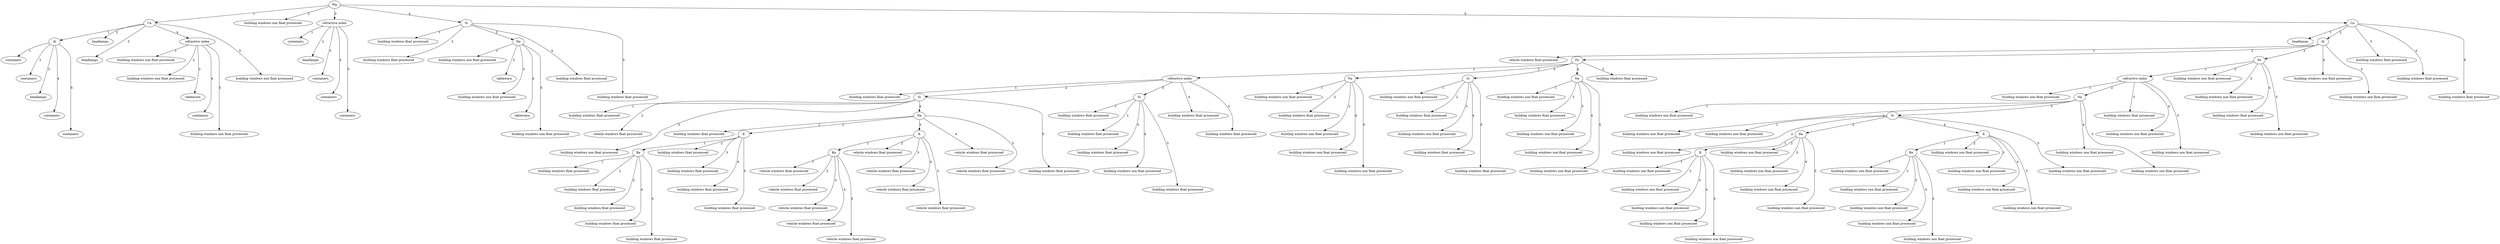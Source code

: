 digraph {
	graph [rank=LR];
	Mg	 [label=Mg];
	232	 [label=Ca];
	Mg -> 232	 [label=1];
	234	 [label="building windows non float processed"];
	Mg -> 234	 [label=2,
		minlen=1];
	246	 [label="refractive index"];
	Mg -> 246	 [label=3];
	268	 [label=Si];
	Mg -> 268	 [label=4];
	490	 [label=Ca];
	Mg -> 490	 [label=5];
	213	 [label=Al];
	232 -> 213	 [label=1];
	215	 [label=headlamps];
	232 -> 215	 [label=2,
		minlen=1];
	217	 [label=headlamps];
	232 -> 217	 [label=3,
		minlen=2];
	229	 [label="refractive index"];
	232 -> 229	 [label=4];
	231	 [label="building windows non float processed"];
	232 -> 231	 [label=5,
		minlen=3];
	204	 [label=containers];
	213 -> 204	 [label=1,
		minlen=1];
	206	 [label=containers];
	213 -> 206	 [label=2,
		minlen=2];
	208	 [label=headlamps];
	213 -> 208	 [label=3,
		minlen=3];
	210	 [label=containers];
	213 -> 210	 [label=4,
		minlen=4];
	212	 [label=containers];
	213 -> 212	 [label=5,
		minlen=5];
	220	 [label="building windows non float processed"];
	229 -> 220	 [label=1,
		minlen=1];
	222	 [label="building windows non float processed"];
	229 -> 222	 [label=2,
		minlen=2];
	224	 [label=tableware];
	229 -> 224	 [label=3,
		minlen=3];
	226	 [label=containers];
	229 -> 226	 [label=4,
		minlen=4];
	228	 [label="building windows non float processed"];
	229 -> 228	 [label=5,
		minlen=5];
	237	 [label=containers];
	246 -> 237	 [label=1,
		minlen=1];
	239	 [label=headlamps];
	246 -> 239	 [label=2,
		minlen=2];
	241	 [label=containers];
	246 -> 241	 [label=3,
		minlen=3];
	243	 [label=containers];
	246 -> 243	 [label=4,
		minlen=4];
	245	 [label=containers];
	246 -> 245	 [label=5,
		minlen=5];
	249	 [label="building windows float processed"];
	268 -> 249	 [label=1,
		minlen=1];
	251	 [label="building windows float processed"];
	268 -> 251	 [label=2,
		minlen=2];
	263	 [label=Na];
	268 -> 263	 [label=3];
	265	 [label="building windows float processed"];
	268 -> 265	 [label=4,
		minlen=3];
	267	 [label="building windows float processed"];
	268 -> 267	 [label=5,
		minlen=4];
	254	 [label="building windows non float processed"];
	263 -> 254	 [label=1,
		minlen=1];
	256	 [label=tableware];
	263 -> 256	 [label=2,
		minlen=2];
	258	 [label="building windows non float processed"];
	263 -> 258	 [label=3,
		minlen=3];
	260	 [label=tableware];
	263 -> 260	 [label=4,
		minlen=4];
	262	 [label="building windows non float processed"];
	263 -> 262	 [label=5,
		minlen=5];
	271	 [label=headlamps];
	490 -> 271	 [label=1,
		minlen=1];
	483	 [label=Al];
	490 -> 483	 [label=2];
	485	 [label="building windows float processed"];
	490 -> 485	 [label=3,
		minlen=2];
	487	 [label="building windows float processed"];
	490 -> 487	 [label=4,
		minlen=3];
	489	 [label="building windows float processed"];
	490 -> 489	 [label=5,
		minlen=4];
	274	 [label="vehicle windows float processed"];
	483 -> 274	 [label=1,
		minlen=1];
	396	 [label=Fe];
	483 -> 396	 [label=2];
	478	 [label=Fe];
	483 -> 478	 [label=3];
	480	 [label="building windows non float processed"];
	483 -> 480	 [label=4,
		minlen=2];
	482	 [label="building windows non float processed"];
	483 -> 482	 [label=5,
		minlen=3];
	357	 [label="refractive index"];
	396 -> 357	 [label=1];
	369	 [label=Na];
	396 -> 369	 [label=2];
	381	 [label=Si];
	396 -> 381	 [label=3];
	393	 [label=Na];
	396 -> 393	 [label=4];
	395	 [label="building windows float processed"];
	396 -> 395	 [label=5,
		minlen=1];
	278	 [label="building windows float processed"];
	357 -> 278	 [label=1,
		minlen=1];
	340	 [label=Si];
	357 -> 340	 [label=2];
	352	 [label=Si];
	357 -> 352	 [label=3];
	354	 [label="building windows float processed"];
	357 -> 354	 [label=4,
		minlen=2];
	356	 [label="building windows float processed"];
	357 -> 356	 [label=5,
		minlen=3];
	281	 [label="building windows float processed"];
	340 -> 281	 [label=1,
		minlen=1];
	283	 [label="vehicle windows float processed"];
	340 -> 283	 [label=2,
		minlen=2];
	285	 [label="building windows non float processed"];
	340 -> 285	 [label=3,
		minlen=3];
	337	 [label=Na];
	340 -> 337	 [label=4];
	339	 [label="building windows float processed"];
	340 -> 339	 [label=5,
		minlen=4];
	288	 [label="building windows float processed"];
	337 -> 288	 [label=1,
		minlen=1];
	310	 [label=K];
	337 -> 310	 [label=2];
	332	 [label=K];
	337 -> 332	 [label=3];
	334	 [label="vehicle windows float processed"];
	337 -> 334	 [label=4,
		minlen=2];
	336	 [label="vehicle windows float processed"];
	337 -> 336	 [label=5,
		minlen=3];
	301	 [label=Ba];
	310 -> 301	 [label=1];
	303	 [label="building windows float processed"];
	310 -> 303	 [label=2,
		minlen=1];
	305	 [label="building windows float processed"];
	310 -> 305	 [label=3,
		minlen=2];
	307	 [label="building windows float processed"];
	310 -> 307	 [label=4,
		minlen=3];
	309	 [label="building windows float processed"];
	310 -> 309	 [label=5,
		minlen=4];
	292	 [label="building windows float processed"];
	301 -> 292	 [label=1,
		minlen=1];
	294	 [label="building windows float processed"];
	301 -> 294	 [label=2,
		minlen=2];
	296	 [label="building windows float processed"];
	301 -> 296	 [label=3,
		minlen=3];
	298	 [label="building windows float processed"];
	301 -> 298	 [label=4,
		minlen=4];
	300	 [label="building windows float processed"];
	301 -> 300	 [label=5,
		minlen=5];
	323	 [label=Ba];
	332 -> 323	 [label=1];
	325	 [label="vehicle windows float processed"];
	332 -> 325	 [label=2,
		minlen=1];
	327	 [label="vehicle windows float processed"];
	332 -> 327	 [label=3,
		minlen=2];
	329	 [label="vehicle windows float processed"];
	332 -> 329	 [label=4,
		minlen=3];
	331	 [label="vehicle windows float processed"];
	332 -> 331	 [label=5,
		minlen=4];
	314	 [label="vehicle windows float processed"];
	323 -> 314	 [label=1,
		minlen=1];
	316	 [label="vehicle windows float processed"];
	323 -> 316	 [label=2,
		minlen=2];
	318	 [label="vehicle windows float processed"];
	323 -> 318	 [label=3,
		minlen=3];
	320	 [label="vehicle windows float processed"];
	323 -> 320	 [label=4,
		minlen=4];
	322	 [label="vehicle windows float processed"];
	323 -> 322	 [label=5,
		minlen=5];
	343	 [label="building windows float processed"];
	352 -> 343	 [label=1,
		minlen=1];
	345	 [label="building windows float processed"];
	352 -> 345	 [label=2,
		minlen=2];
	347	 [label="building windows float processed"];
	352 -> 347	 [label=3,
		minlen=3];
	349	 [label="building windows non float processed"];
	352 -> 349	 [label=4,
		minlen=4];
	351	 [label="building windows float processed"];
	352 -> 351	 [label=5,
		minlen=5];
	360	 [label="building windows non float processed"];
	369 -> 360	 [label=1,
		minlen=1];
	362	 [label="building windows float processed"];
	369 -> 362	 [label=2,
		minlen=2];
	364	 [label="building windows non float processed"];
	369 -> 364	 [label=3,
		minlen=3];
	366	 [label="building windows non float processed"];
	369 -> 366	 [label=4,
		minlen=4];
	368	 [label="building windows non float processed"];
	369 -> 368	 [label=5,
		minlen=5];
	372	 [label="building windows non float processed"];
	381 -> 372	 [label=1,
		minlen=1];
	374	 [label="building windows float processed"];
	381 -> 374	 [label=2,
		minlen=2];
	376	 [label="building windows non float processed"];
	381 -> 376	 [label=3,
		minlen=3];
	378	 [label="building windows float processed"];
	381 -> 378	 [label=4,
		minlen=4];
	380	 [label="building windows float processed"];
	381 -> 380	 [label=5,
		minlen=5];
	384	 [label="building windows non float processed"];
	393 -> 384	 [label=1,
		minlen=1];
	386	 [label="building windows float processed"];
	393 -> 386	 [label=2,
		minlen=2];
	388	 [label="building windows non float processed"];
	393 -> 388	 [label=3,
		minlen=3];
	390	 [label="building windows non float processed"];
	393 -> 390	 [label=4,
		minlen=4];
	392	 [label="building windows non float processed"];
	393 -> 392	 [label=5,
		minlen=5];
	469	 [label="refractive index"];
	478 -> 469	 [label=1];
	471	 [label="building windows non float processed"];
	478 -> 471	 [label=2,
		minlen=1];
	473	 [label="building windows non float processed"];
	478 -> 473	 [label=3,
		minlen=2];
	475	 [label="building windows float processed"];
	478 -> 475	 [label=4,
		minlen=3];
	477	 [label="building windows non float processed"];
	478 -> 477	 [label=5,
		minlen=4];
	400	 [label="building windows non float processed"];
	469 -> 400	 [label=1,
		minlen=1];
	462	 [label=Na];
	469 -> 462	 [label=2];
	464	 [label="building windows float processed"];
	469 -> 464	 [label=3,
		minlen=2];
	466	 [label="building windows non float processed"];
	469 -> 466	 [label=4,
		minlen=3];
	468	 [label="building windows non float processed"];
	469 -> 468	 [label=5,
		minlen=4];
	403	 [label="building windows non float processed"];
	462 -> 403	 [label=1,
		minlen=1];
	405	 [label="building windows non float processed"];
	462 -> 405	 [label=2,
		minlen=2];
	457	 [label=Si];
	462 -> 457	 [label=3];
	459	 [label="building windows non float processed"];
	462 -> 459	 [label=4,
		minlen=3];
	461	 [label="building windows non float processed"];
	462 -> 461	 [label=5,
		minlen=4];
	408	 [label="building windows non float processed"];
	457 -> 408	 [label=1,
		minlen=1];
	410	 [label="building windows non float processed"];
	457 -> 410	 [label=2,
		minlen=2];
	432	 [label=Ba];
	457 -> 432	 [label=3];
	454	 [label=K];
	457 -> 454	 [label=4];
	456	 [label="building windows non float processed"];
	457 -> 456	 [label=5,
		minlen=3];
	423	 [label=K];
	432 -> 423	 [label=1];
	425	 [label="building windows non float processed"];
	432 -> 425	 [label=2,
		minlen=1];
	427	 [label="building windows non float processed"];
	432 -> 427	 [label=3,
		minlen=2];
	429	 [label="building windows non float processed"];
	432 -> 429	 [label=4,
		minlen=3];
	431	 [label="building windows non float processed"];
	432 -> 431	 [label=5,
		minlen=4];
	414	 [label="building windows non float processed"];
	423 -> 414	 [label=1,
		minlen=1];
	416	 [label="building windows non float processed"];
	423 -> 416	 [label=2,
		minlen=2];
	418	 [label="building windows non float processed"];
	423 -> 418	 [label=3,
		minlen=3];
	420	 [label="building windows non float processed"];
	423 -> 420	 [label=4,
		minlen=4];
	422	 [label="building windows non float processed"];
	423 -> 422	 [label=5,
		minlen=5];
	445	 [label=Ba];
	454 -> 445	 [label=1];
	447	 [label="building windows non float processed"];
	454 -> 447	 [label=2,
		minlen=1];
	449	 [label="building windows non float processed"];
	454 -> 449	 [label=3,
		minlen=2];
	451	 [label="building windows non float processed"];
	454 -> 451	 [label=4,
		minlen=3];
	453	 [label="building windows non float processed"];
	454 -> 453	 [label=5,
		minlen=4];
	436	 [label="building windows non float processed"];
	445 -> 436	 [label=1,
		minlen=1];
	438	 [label="building windows non float processed"];
	445 -> 438	 [label=2,
		minlen=2];
	440	 [label="building windows non float processed"];
	445 -> 440	 [label=3,
		minlen=3];
	442	 [label="building windows non float processed"];
	445 -> 442	 [label=4,
		minlen=4];
	444	 [label="building windows non float processed"];
	445 -> 444	 [label=5,
		minlen=5];
}
